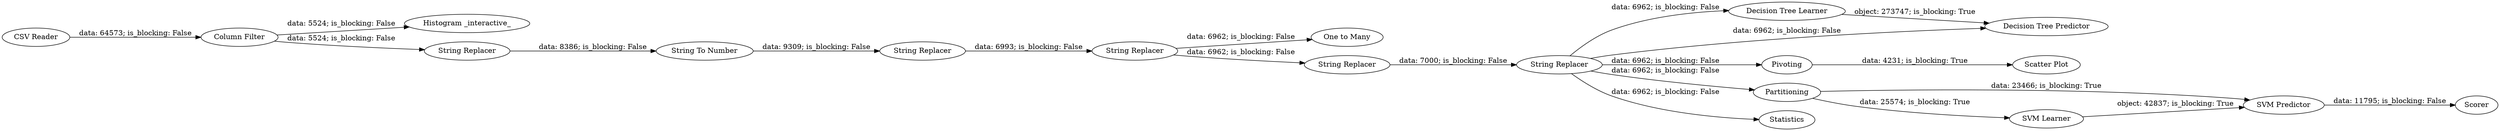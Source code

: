 digraph {
	"6095159635576560628_12" [label="One to Many"]
	"6095159635576560628_20" [label="SVM Predictor"]
	"6095159635576560628_19" [label="SVM Learner"]
	"6095159635576560628_5" [label="Histogram _interactive_"]
	"6095159635576560628_17" [label="Decision Tree Learner"]
	"6095159635576560628_14" [label="String Replacer"]
	"6095159635576560628_7" [label="String To Number"]
	"6095159635576560628_18" [label="Decision Tree Predictor"]
	"6095159635576560628_16" [label="Scatter Plot"]
	"6095159635576560628_2" [label="CSV Reader"]
	"6095159635576560628_10" [label="String Replacer"]
	"6095159635576560628_13" [label="String Replacer"]
	"6095159635576560628_9" [label="String Replacer"]
	"6095159635576560628_15" [label=Pivoting]
	"6095159635576560628_21" [label=Partitioning]
	"6095159635576560628_22" [label=Scorer]
	"6095159635576560628_23" [label=Statistics]
	"6095159635576560628_3" [label="Column Filter"]
	"6095159635576560628_8" [label="String Replacer"]
	"6095159635576560628_17" -> "6095159635576560628_18" [label="object: 273747; is_blocking: True"]
	"6095159635576560628_3" -> "6095159635576560628_8" [label="data: 5524; is_blocking: False"]
	"6095159635576560628_2" -> "6095159635576560628_3" [label="data: 64573; is_blocking: False"]
	"6095159635576560628_10" -> "6095159635576560628_13" [label="data: 6962; is_blocking: False"]
	"6095159635576560628_19" -> "6095159635576560628_20" [label="object: 42837; is_blocking: True"]
	"6095159635576560628_14" -> "6095159635576560628_15" [label="data: 6962; is_blocking: False"]
	"6095159635576560628_21" -> "6095159635576560628_19" [label="data: 25574; is_blocking: True"]
	"6095159635576560628_21" -> "6095159635576560628_20" [label="data: 23466; is_blocking: True"]
	"6095159635576560628_7" -> "6095159635576560628_9" [label="data: 9309; is_blocking: False"]
	"6095159635576560628_3" -> "6095159635576560628_5" [label="data: 5524; is_blocking: False"]
	"6095159635576560628_8" -> "6095159635576560628_7" [label="data: 8386; is_blocking: False"]
	"6095159635576560628_10" -> "6095159635576560628_12" [label="data: 6962; is_blocking: False"]
	"6095159635576560628_14" -> "6095159635576560628_18" [label="data: 6962; is_blocking: False"]
	"6095159635576560628_9" -> "6095159635576560628_10" [label="data: 6993; is_blocking: False"]
	"6095159635576560628_14" -> "6095159635576560628_17" [label="data: 6962; is_blocking: False"]
	"6095159635576560628_15" -> "6095159635576560628_16" [label="data: 4231; is_blocking: True"]
	"6095159635576560628_14" -> "6095159635576560628_23" [label="data: 6962; is_blocking: False"]
	"6095159635576560628_13" -> "6095159635576560628_14" [label="data: 7000; is_blocking: False"]
	"6095159635576560628_14" -> "6095159635576560628_21" [label="data: 6962; is_blocking: False"]
	"6095159635576560628_20" -> "6095159635576560628_22" [label="data: 11795; is_blocking: False"]
	rankdir=LR
}
